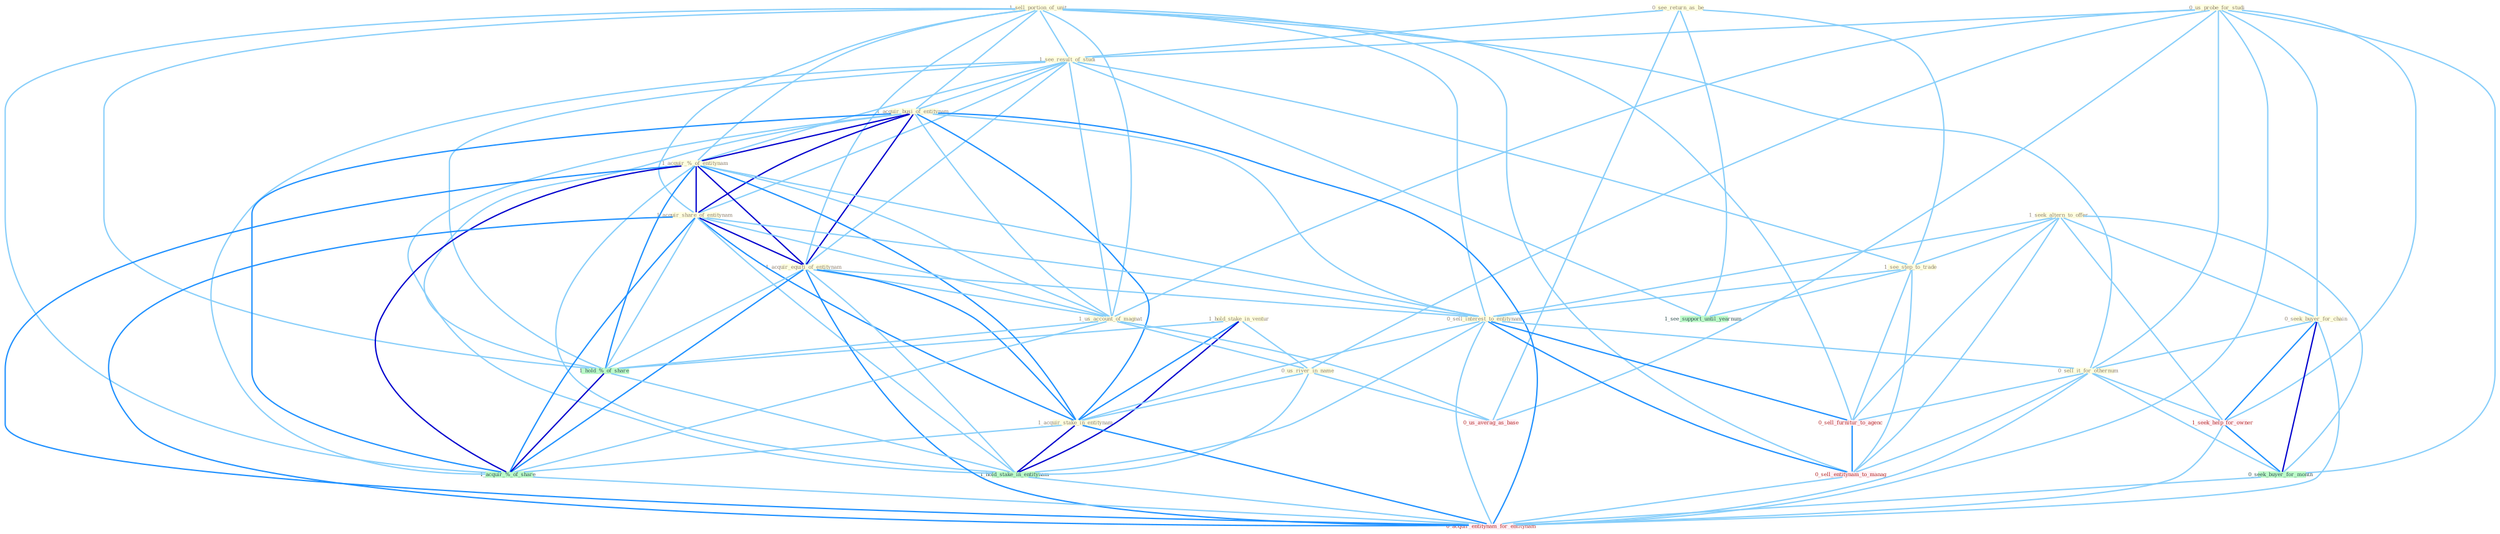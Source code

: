 Graph G{ 
    node
    [shape=polygon,style=filled,width=.5,height=.06,color="#BDFCC9",fixedsize=true,fontsize=4,
    fontcolor="#2f4f4f"];
    {node
    [color="#ffffe0", fontcolor="#8b7d6b"] "0_us_probe_for_studi " "0_see_return_as_be " "1_sell_portion_of_unit " "1_seek_altern_to_offer " "1_see_result_of_studi " "1_acquir_busi_of_entitynam " "0_seek_buyer_for_chain " "1_hold_stake_in_ventur " "1_acquir_%_of_entitynam " "1_acquir_share_of_entitynam " "1_acquir_equiti_of_entitynam " "1_see_step_to_trade " "0_sell_interest_to_entitynam " "1_us_account_of_magnat " "0_sell_it_for_othernum " "0_us_river_in_name " "1_acquir_stake_in_entitynam "}
{node [color="#fff0f5", fontcolor="#b22222"] "1_seek_help_for_owner " "0_sell_furnitur_to_agenc " "0_us_averag_as_base " "0_sell_entitynam_to_manag " "0_acquir_entitynam_for_entitynam "}
edge [color="#B0E2FF"];

	"0_us_probe_for_studi " -- "1_see_result_of_studi " [w="1", color="#87cefa" ];
	"0_us_probe_for_studi " -- "0_seek_buyer_for_chain " [w="1", color="#87cefa" ];
	"0_us_probe_for_studi " -- "1_us_account_of_magnat " [w="1", color="#87cefa" ];
	"0_us_probe_for_studi " -- "0_sell_it_for_othernum " [w="1", color="#87cefa" ];
	"0_us_probe_for_studi " -- "0_us_river_in_name " [w="1", color="#87cefa" ];
	"0_us_probe_for_studi " -- "1_seek_help_for_owner " [w="1", color="#87cefa" ];
	"0_us_probe_for_studi " -- "0_seek_buyer_for_month " [w="1", color="#87cefa" ];
	"0_us_probe_for_studi " -- "0_us_averag_as_base " [w="1", color="#87cefa" ];
	"0_us_probe_for_studi " -- "0_acquir_entitynam_for_entitynam " [w="1", color="#87cefa" ];
	"0_see_return_as_be " -- "1_see_result_of_studi " [w="1", color="#87cefa" ];
	"0_see_return_as_be " -- "1_see_step_to_trade " [w="1", color="#87cefa" ];
	"0_see_return_as_be " -- "1_see_support_until_yearnum " [w="1", color="#87cefa" ];
	"0_see_return_as_be " -- "0_us_averag_as_base " [w="1", color="#87cefa" ];
	"1_sell_portion_of_unit " -- "1_see_result_of_studi " [w="1", color="#87cefa" ];
	"1_sell_portion_of_unit " -- "1_acquir_busi_of_entitynam " [w="1", color="#87cefa" ];
	"1_sell_portion_of_unit " -- "1_acquir_%_of_entitynam " [w="1", color="#87cefa" ];
	"1_sell_portion_of_unit " -- "1_acquir_share_of_entitynam " [w="1", color="#87cefa" ];
	"1_sell_portion_of_unit " -- "1_acquir_equiti_of_entitynam " [w="1", color="#87cefa" ];
	"1_sell_portion_of_unit " -- "0_sell_interest_to_entitynam " [w="1", color="#87cefa" ];
	"1_sell_portion_of_unit " -- "1_us_account_of_magnat " [w="1", color="#87cefa" ];
	"1_sell_portion_of_unit " -- "0_sell_it_for_othernum " [w="1", color="#87cefa" ];
	"1_sell_portion_of_unit " -- "1_hold_%_of_share " [w="1", color="#87cefa" ];
	"1_sell_portion_of_unit " -- "1_acquir_%_of_share " [w="1", color="#87cefa" ];
	"1_sell_portion_of_unit " -- "0_sell_furnitur_to_agenc " [w="1", color="#87cefa" ];
	"1_sell_portion_of_unit " -- "0_sell_entitynam_to_manag " [w="1", color="#87cefa" ];
	"1_seek_altern_to_offer " -- "0_seek_buyer_for_chain " [w="1", color="#87cefa" ];
	"1_seek_altern_to_offer " -- "1_see_step_to_trade " [w="1", color="#87cefa" ];
	"1_seek_altern_to_offer " -- "0_sell_interest_to_entitynam " [w="1", color="#87cefa" ];
	"1_seek_altern_to_offer " -- "1_seek_help_for_owner " [w="1", color="#87cefa" ];
	"1_seek_altern_to_offer " -- "0_seek_buyer_for_month " [w="1", color="#87cefa" ];
	"1_seek_altern_to_offer " -- "0_sell_furnitur_to_agenc " [w="1", color="#87cefa" ];
	"1_seek_altern_to_offer " -- "0_sell_entitynam_to_manag " [w="1", color="#87cefa" ];
	"1_see_result_of_studi " -- "1_acquir_busi_of_entitynam " [w="1", color="#87cefa" ];
	"1_see_result_of_studi " -- "1_acquir_%_of_entitynam " [w="1", color="#87cefa" ];
	"1_see_result_of_studi " -- "1_acquir_share_of_entitynam " [w="1", color="#87cefa" ];
	"1_see_result_of_studi " -- "1_acquir_equiti_of_entitynam " [w="1", color="#87cefa" ];
	"1_see_result_of_studi " -- "1_see_step_to_trade " [w="1", color="#87cefa" ];
	"1_see_result_of_studi " -- "1_us_account_of_magnat " [w="1", color="#87cefa" ];
	"1_see_result_of_studi " -- "1_hold_%_of_share " [w="1", color="#87cefa" ];
	"1_see_result_of_studi " -- "1_acquir_%_of_share " [w="1", color="#87cefa" ];
	"1_see_result_of_studi " -- "1_see_support_until_yearnum " [w="1", color="#87cefa" ];
	"1_acquir_busi_of_entitynam " -- "1_acquir_%_of_entitynam " [w="3", color="#0000cd" , len=0.6];
	"1_acquir_busi_of_entitynam " -- "1_acquir_share_of_entitynam " [w="3", color="#0000cd" , len=0.6];
	"1_acquir_busi_of_entitynam " -- "1_acquir_equiti_of_entitynam " [w="3", color="#0000cd" , len=0.6];
	"1_acquir_busi_of_entitynam " -- "0_sell_interest_to_entitynam " [w="1", color="#87cefa" ];
	"1_acquir_busi_of_entitynam " -- "1_us_account_of_magnat " [w="1", color="#87cefa" ];
	"1_acquir_busi_of_entitynam " -- "1_acquir_stake_in_entitynam " [w="2", color="#1e90ff" , len=0.8];
	"1_acquir_busi_of_entitynam " -- "1_hold_%_of_share " [w="1", color="#87cefa" ];
	"1_acquir_busi_of_entitynam " -- "1_hold_stake_in_entitynam " [w="1", color="#87cefa" ];
	"1_acquir_busi_of_entitynam " -- "1_acquir_%_of_share " [w="2", color="#1e90ff" , len=0.8];
	"1_acquir_busi_of_entitynam " -- "0_acquir_entitynam_for_entitynam " [w="2", color="#1e90ff" , len=0.8];
	"0_seek_buyer_for_chain " -- "0_sell_it_for_othernum " [w="1", color="#87cefa" ];
	"0_seek_buyer_for_chain " -- "1_seek_help_for_owner " [w="2", color="#1e90ff" , len=0.8];
	"0_seek_buyer_for_chain " -- "0_seek_buyer_for_month " [w="3", color="#0000cd" , len=0.6];
	"0_seek_buyer_for_chain " -- "0_acquir_entitynam_for_entitynam " [w="1", color="#87cefa" ];
	"1_hold_stake_in_ventur " -- "0_us_river_in_name " [w="1", color="#87cefa" ];
	"1_hold_stake_in_ventur " -- "1_acquir_stake_in_entitynam " [w="2", color="#1e90ff" , len=0.8];
	"1_hold_stake_in_ventur " -- "1_hold_%_of_share " [w="1", color="#87cefa" ];
	"1_hold_stake_in_ventur " -- "1_hold_stake_in_entitynam " [w="3", color="#0000cd" , len=0.6];
	"1_acquir_%_of_entitynam " -- "1_acquir_share_of_entitynam " [w="3", color="#0000cd" , len=0.6];
	"1_acquir_%_of_entitynam " -- "1_acquir_equiti_of_entitynam " [w="3", color="#0000cd" , len=0.6];
	"1_acquir_%_of_entitynam " -- "0_sell_interest_to_entitynam " [w="1", color="#87cefa" ];
	"1_acquir_%_of_entitynam " -- "1_us_account_of_magnat " [w="1", color="#87cefa" ];
	"1_acquir_%_of_entitynam " -- "1_acquir_stake_in_entitynam " [w="2", color="#1e90ff" , len=0.8];
	"1_acquir_%_of_entitynam " -- "1_hold_%_of_share " [w="2", color="#1e90ff" , len=0.8];
	"1_acquir_%_of_entitynam " -- "1_hold_stake_in_entitynam " [w="1", color="#87cefa" ];
	"1_acquir_%_of_entitynam " -- "1_acquir_%_of_share " [w="3", color="#0000cd" , len=0.6];
	"1_acquir_%_of_entitynam " -- "0_acquir_entitynam_for_entitynam " [w="2", color="#1e90ff" , len=0.8];
	"1_acquir_share_of_entitynam " -- "1_acquir_equiti_of_entitynam " [w="3", color="#0000cd" , len=0.6];
	"1_acquir_share_of_entitynam " -- "0_sell_interest_to_entitynam " [w="1", color="#87cefa" ];
	"1_acquir_share_of_entitynam " -- "1_us_account_of_magnat " [w="1", color="#87cefa" ];
	"1_acquir_share_of_entitynam " -- "1_acquir_stake_in_entitynam " [w="2", color="#1e90ff" , len=0.8];
	"1_acquir_share_of_entitynam " -- "1_hold_%_of_share " [w="1", color="#87cefa" ];
	"1_acquir_share_of_entitynam " -- "1_hold_stake_in_entitynam " [w="1", color="#87cefa" ];
	"1_acquir_share_of_entitynam " -- "1_acquir_%_of_share " [w="2", color="#1e90ff" , len=0.8];
	"1_acquir_share_of_entitynam " -- "0_acquir_entitynam_for_entitynam " [w="2", color="#1e90ff" , len=0.8];
	"1_acquir_equiti_of_entitynam " -- "0_sell_interest_to_entitynam " [w="1", color="#87cefa" ];
	"1_acquir_equiti_of_entitynam " -- "1_us_account_of_magnat " [w="1", color="#87cefa" ];
	"1_acquir_equiti_of_entitynam " -- "1_acquir_stake_in_entitynam " [w="2", color="#1e90ff" , len=0.8];
	"1_acquir_equiti_of_entitynam " -- "1_hold_%_of_share " [w="1", color="#87cefa" ];
	"1_acquir_equiti_of_entitynam " -- "1_hold_stake_in_entitynam " [w="1", color="#87cefa" ];
	"1_acquir_equiti_of_entitynam " -- "1_acquir_%_of_share " [w="2", color="#1e90ff" , len=0.8];
	"1_acquir_equiti_of_entitynam " -- "0_acquir_entitynam_for_entitynam " [w="2", color="#1e90ff" , len=0.8];
	"1_see_step_to_trade " -- "0_sell_interest_to_entitynam " [w="1", color="#87cefa" ];
	"1_see_step_to_trade " -- "1_see_support_until_yearnum " [w="1", color="#87cefa" ];
	"1_see_step_to_trade " -- "0_sell_furnitur_to_agenc " [w="1", color="#87cefa" ];
	"1_see_step_to_trade " -- "0_sell_entitynam_to_manag " [w="1", color="#87cefa" ];
	"0_sell_interest_to_entitynam " -- "0_sell_it_for_othernum " [w="1", color="#87cefa" ];
	"0_sell_interest_to_entitynam " -- "1_acquir_stake_in_entitynam " [w="1", color="#87cefa" ];
	"0_sell_interest_to_entitynam " -- "1_hold_stake_in_entitynam " [w="1", color="#87cefa" ];
	"0_sell_interest_to_entitynam " -- "0_sell_furnitur_to_agenc " [w="2", color="#1e90ff" , len=0.8];
	"0_sell_interest_to_entitynam " -- "0_sell_entitynam_to_manag " [w="2", color="#1e90ff" , len=0.8];
	"0_sell_interest_to_entitynam " -- "0_acquir_entitynam_for_entitynam " [w="1", color="#87cefa" ];
	"1_us_account_of_magnat " -- "0_us_river_in_name " [w="1", color="#87cefa" ];
	"1_us_account_of_magnat " -- "1_hold_%_of_share " [w="1", color="#87cefa" ];
	"1_us_account_of_magnat " -- "1_acquir_%_of_share " [w="1", color="#87cefa" ];
	"1_us_account_of_magnat " -- "0_us_averag_as_base " [w="1", color="#87cefa" ];
	"0_sell_it_for_othernum " -- "1_seek_help_for_owner " [w="1", color="#87cefa" ];
	"0_sell_it_for_othernum " -- "0_seek_buyer_for_month " [w="1", color="#87cefa" ];
	"0_sell_it_for_othernum " -- "0_sell_furnitur_to_agenc " [w="1", color="#87cefa" ];
	"0_sell_it_for_othernum " -- "0_sell_entitynam_to_manag " [w="1", color="#87cefa" ];
	"0_sell_it_for_othernum " -- "0_acquir_entitynam_for_entitynam " [w="1", color="#87cefa" ];
	"0_us_river_in_name " -- "1_acquir_stake_in_entitynam " [w="1", color="#87cefa" ];
	"0_us_river_in_name " -- "1_hold_stake_in_entitynam " [w="1", color="#87cefa" ];
	"0_us_river_in_name " -- "0_us_averag_as_base " [w="1", color="#87cefa" ];
	"1_acquir_stake_in_entitynam " -- "1_hold_stake_in_entitynam " [w="3", color="#0000cd" , len=0.6];
	"1_acquir_stake_in_entitynam " -- "1_acquir_%_of_share " [w="1", color="#87cefa" ];
	"1_acquir_stake_in_entitynam " -- "0_acquir_entitynam_for_entitynam " [w="2", color="#1e90ff" , len=0.8];
	"1_hold_%_of_share " -- "1_hold_stake_in_entitynam " [w="1", color="#87cefa" ];
	"1_hold_%_of_share " -- "1_acquir_%_of_share " [w="3", color="#0000cd" , len=0.6];
	"1_hold_stake_in_entitynam " -- "0_acquir_entitynam_for_entitynam " [w="1", color="#87cefa" ];
	"1_seek_help_for_owner " -- "0_seek_buyer_for_month " [w="2", color="#1e90ff" , len=0.8];
	"1_seek_help_for_owner " -- "0_acquir_entitynam_for_entitynam " [w="1", color="#87cefa" ];
	"0_seek_buyer_for_month " -- "0_acquir_entitynam_for_entitynam " [w="1", color="#87cefa" ];
	"1_acquir_%_of_share " -- "0_acquir_entitynam_for_entitynam " [w="1", color="#87cefa" ];
	"0_sell_furnitur_to_agenc " -- "0_sell_entitynam_to_manag " [w="2", color="#1e90ff" , len=0.8];
	"0_sell_entitynam_to_manag " -- "0_acquir_entitynam_for_entitynam " [w="1", color="#87cefa" ];
}